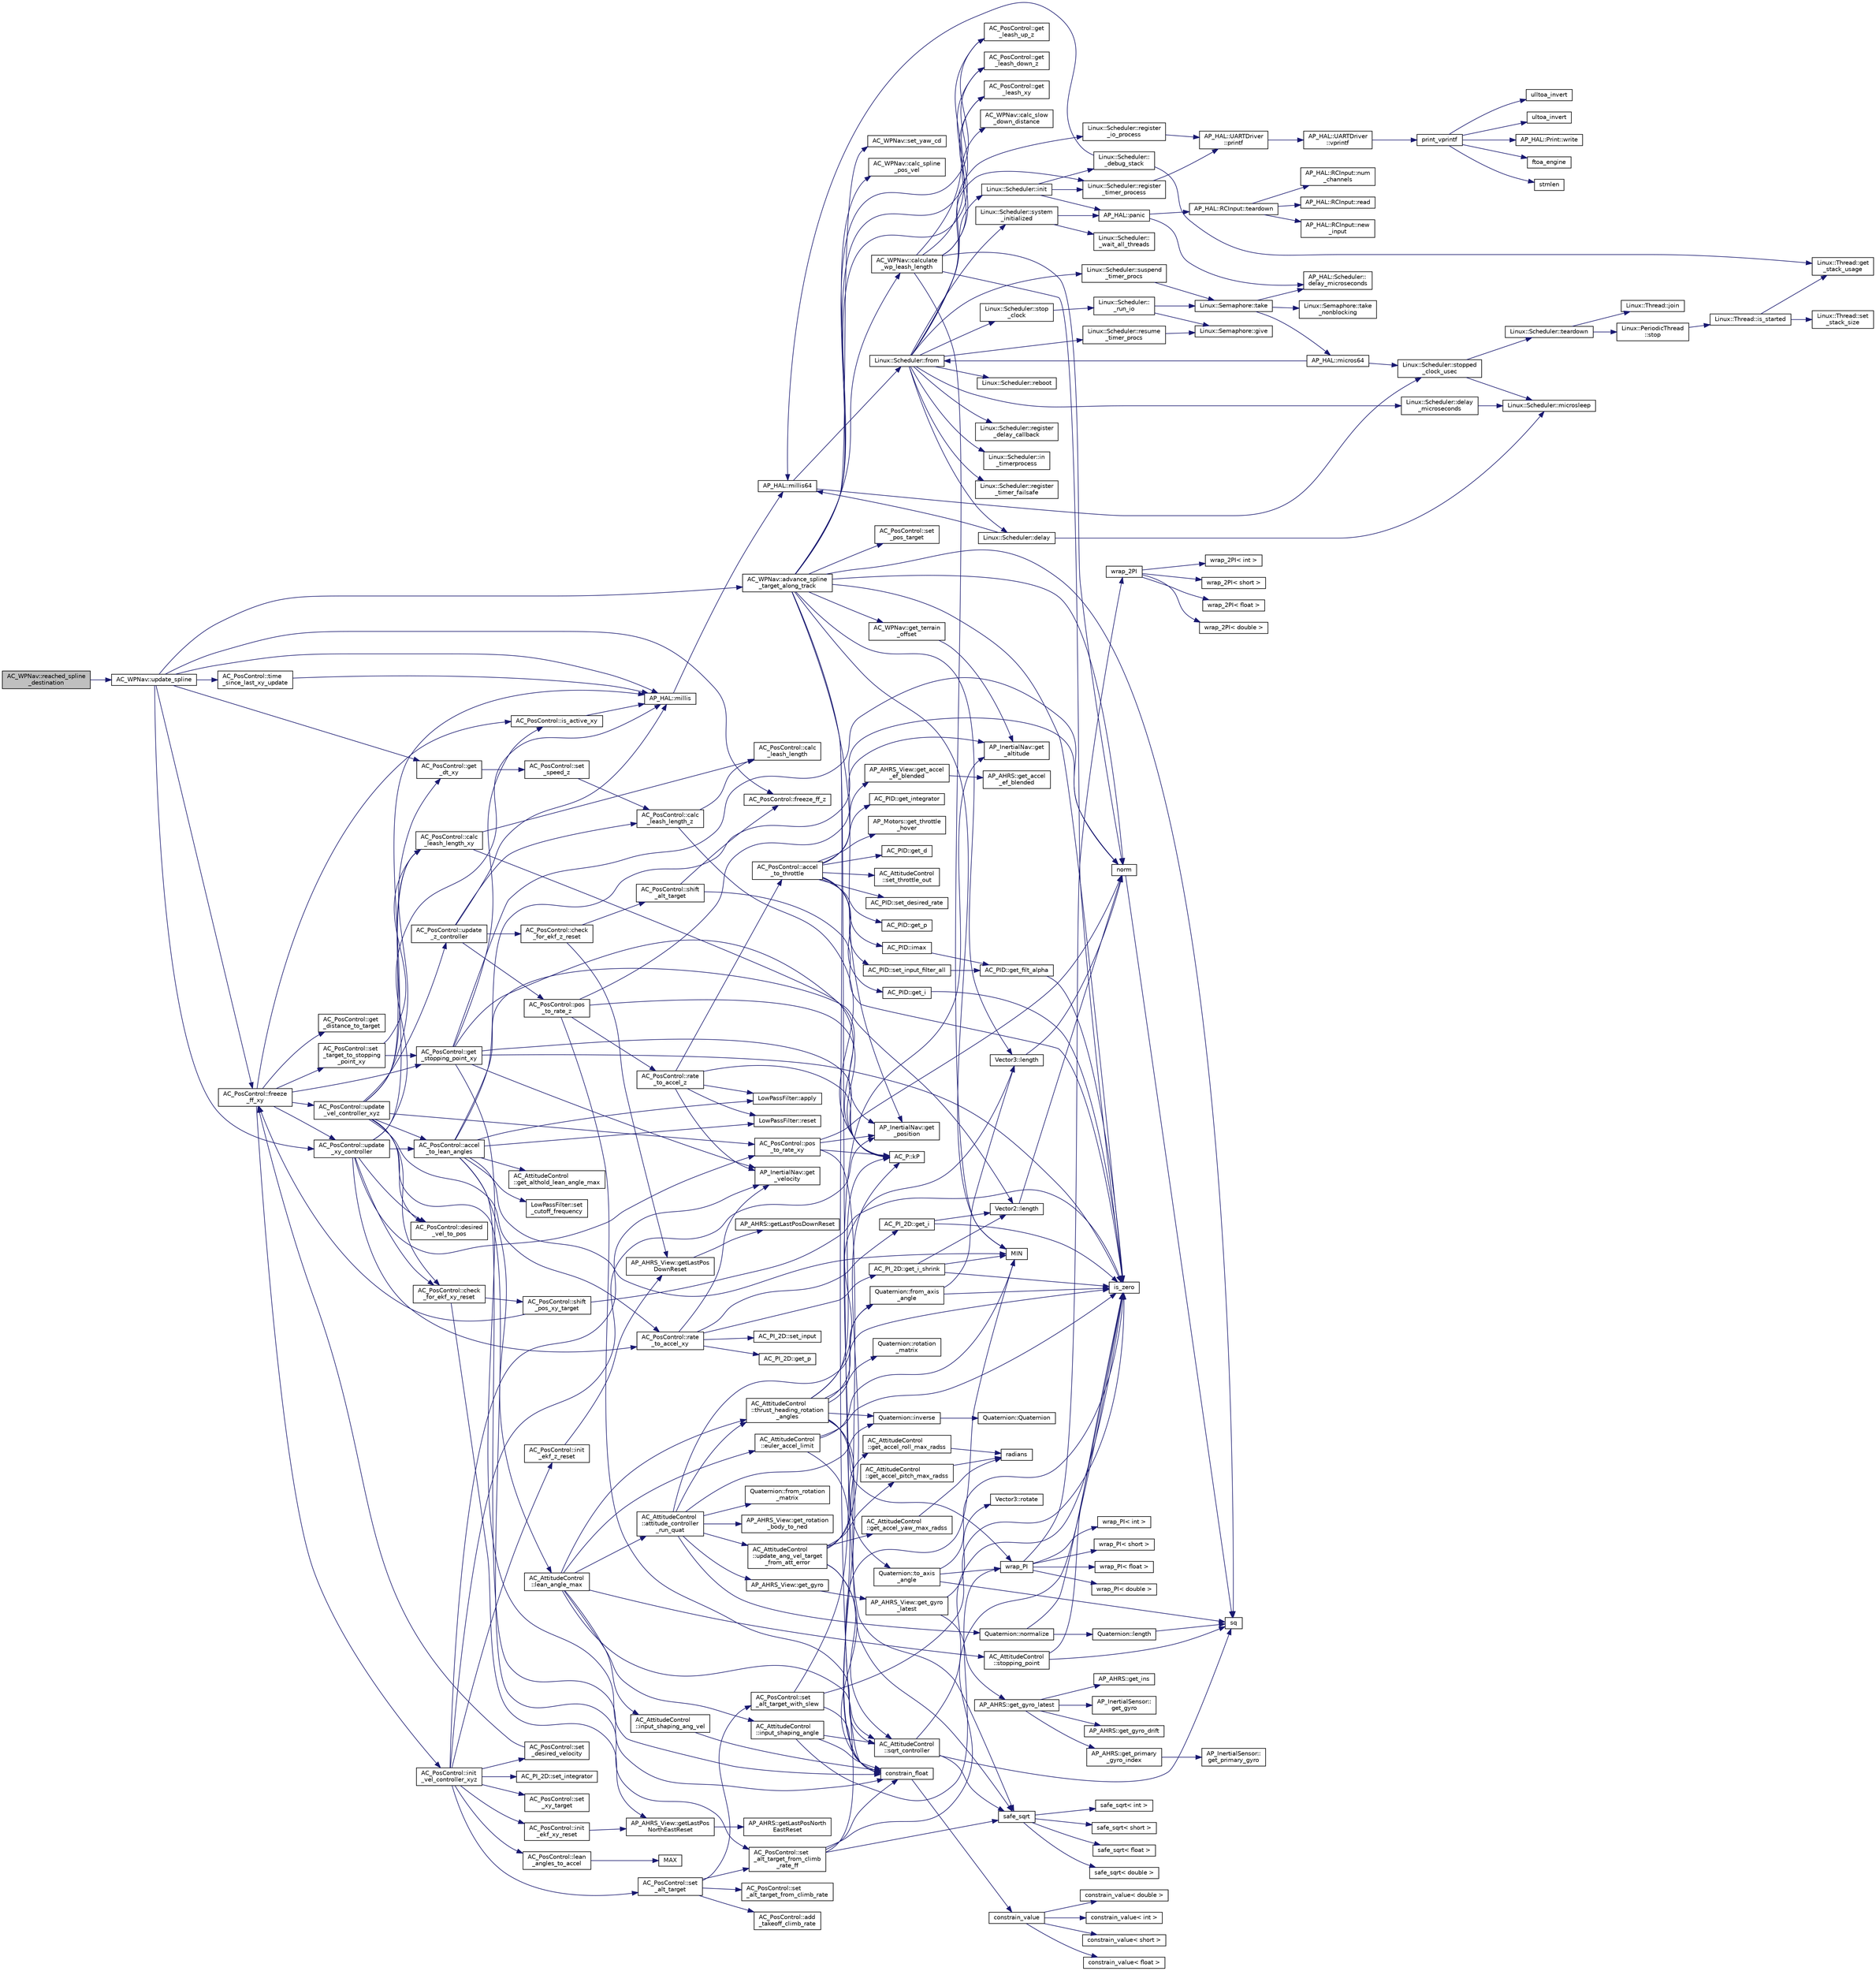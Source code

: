 digraph "AC_WPNav::reached_spline_destination"
{
 // INTERACTIVE_SVG=YES
  edge [fontname="Helvetica",fontsize="10",labelfontname="Helvetica",labelfontsize="10"];
  node [fontname="Helvetica",fontsize="10",shape=record];
  rankdir="LR";
  Node1 [label="AC_WPNav::reached_spline\l_destination",height=0.2,width=0.4,color="black", fillcolor="grey75", style="filled", fontcolor="black"];
  Node1 -> Node2 [color="midnightblue",fontsize="10",style="solid",fontname="Helvetica"];
  Node2 [label="AC_WPNav::update_spline",height=0.2,width=0.4,color="black", fillcolor="white", style="filled",URL="$classAC__WPNav.html#acc138e7bc6435087ab308896358de6a3",tooltip="update_spline - update spline controller "];
  Node2 -> Node3 [color="midnightblue",fontsize="10",style="solid",fontname="Helvetica"];
  Node3 [label="AC_PosControl::time\l_since_last_xy_update",height=0.2,width=0.4,color="black", fillcolor="white", style="filled",URL="$classAC__PosControl.html#aba69e5af4db360bb85275fe843f7e95e"];
  Node3 -> Node4 [color="midnightblue",fontsize="10",style="solid",fontname="Helvetica"];
  Node4 [label="AP_HAL::millis",height=0.2,width=0.4,color="black", fillcolor="white", style="filled",URL="$namespaceAP__HAL.html#a77dffbb18891996280308e21316ec186"];
  Node4 -> Node5 [color="midnightblue",fontsize="10",style="solid",fontname="Helvetica"];
  Node5 [label="AP_HAL::millis64",height=0.2,width=0.4,color="black", fillcolor="white", style="filled",URL="$namespaceAP__HAL.html#a59336c5fceaf28a76d1df1581a87a25d"];
  Node5 -> Node6 [color="midnightblue",fontsize="10",style="solid",fontname="Helvetica"];
  Node6 [label="Linux::Scheduler::from",height=0.2,width=0.4,color="black", fillcolor="white", style="filled",URL="$classLinux_1_1Scheduler.html#a53ecaae0fdc72f85bd57c4b0cff93653"];
  Node6 -> Node7 [color="midnightblue",fontsize="10",style="solid",fontname="Helvetica"];
  Node7 [label="Linux::Scheduler::init",height=0.2,width=0.4,color="black", fillcolor="white", style="filled",URL="$classLinux_1_1Scheduler.html#a3d77c332e051c28c83fb07757e7100bd"];
  Node7 -> Node8 [color="midnightblue",fontsize="10",style="solid",fontname="Helvetica"];
  Node8 [label="AP_HAL::panic",height=0.2,width=0.4,color="black", fillcolor="white", style="filled",URL="$namespaceAP__HAL.html#a71832f03d849a0c088f04fc98d3c8143"];
  Node8 -> Node9 [color="midnightblue",fontsize="10",style="solid",fontname="Helvetica"];
  Node9 [label="AP_HAL::RCInput::teardown",height=0.2,width=0.4,color="black", fillcolor="white", style="filled",URL="$classAP__HAL_1_1RCInput.html#a2bea13d38f2b9ae8bf5193a3a69f0a31"];
  Node9 -> Node10 [color="midnightblue",fontsize="10",style="solid",fontname="Helvetica"];
  Node10 [label="AP_HAL::RCInput::new\l_input",height=0.2,width=0.4,color="black", fillcolor="white", style="filled",URL="$classAP__HAL_1_1RCInput.html#aee1fade33080edef83dd7db0fad0f7da"];
  Node9 -> Node11 [color="midnightblue",fontsize="10",style="solid",fontname="Helvetica"];
  Node11 [label="AP_HAL::RCInput::num\l_channels",height=0.2,width=0.4,color="black", fillcolor="white", style="filled",URL="$classAP__HAL_1_1RCInput.html#ae55f959c6115c1f41783af3a2b6c4fcd"];
  Node9 -> Node12 [color="midnightblue",fontsize="10",style="solid",fontname="Helvetica"];
  Node12 [label="AP_HAL::RCInput::read",height=0.2,width=0.4,color="black", fillcolor="white", style="filled",URL="$classAP__HAL_1_1RCInput.html#a078fd7e6d2e6a899009ec674a8e03498"];
  Node8 -> Node13 [color="midnightblue",fontsize="10",style="solid",fontname="Helvetica"];
  Node13 [label="AP_HAL::Scheduler::\ldelay_microseconds",height=0.2,width=0.4,color="black", fillcolor="white", style="filled",URL="$classAP__HAL_1_1Scheduler.html#a78c4f1b1f192ac1c99544b6cc8f099b0"];
  Node7 -> Node14 [color="midnightblue",fontsize="10",style="solid",fontname="Helvetica"];
  Node14 [label="Linux::Scheduler::register\l_timer_process",height=0.2,width=0.4,color="black", fillcolor="white", style="filled",URL="$classLinux_1_1Scheduler.html#a02a34a123dfebaf360f7010745e1e646"];
  Node14 -> Node15 [color="midnightblue",fontsize="10",style="solid",fontname="Helvetica"];
  Node15 [label="AP_HAL::UARTDriver\l::printf",height=0.2,width=0.4,color="black", fillcolor="white", style="filled",URL="$classAP__HAL_1_1UARTDriver.html#a6ceedc792594e59fc7d80b39a435f027"];
  Node15 -> Node16 [color="midnightblue",fontsize="10",style="solid",fontname="Helvetica"];
  Node16 [label="AP_HAL::UARTDriver\l::vprintf",height=0.2,width=0.4,color="black", fillcolor="white", style="filled",URL="$classAP__HAL_1_1UARTDriver.html#aa8abfb6d6641299472c29ac1edde559f"];
  Node16 -> Node17 [color="midnightblue",fontsize="10",style="solid",fontname="Helvetica"];
  Node17 [label="print_vprintf",height=0.2,width=0.4,color="black", fillcolor="white", style="filled",URL="$print__vprintf_8cpp.html#a1534eaeab54696df96975b56d9f49212"];
  Node17 -> Node18 [color="midnightblue",fontsize="10",style="solid",fontname="Helvetica"];
  Node18 [label="AP_HAL::Print::write",height=0.2,width=0.4,color="black", fillcolor="white", style="filled",URL="$classAP__HAL_1_1Print.html#acc65391952a43334f8f5c9bef341f501"];
  Node17 -> Node19 [color="midnightblue",fontsize="10",style="solid",fontname="Helvetica"];
  Node19 [label="ftoa_engine",height=0.2,width=0.4,color="black", fillcolor="white", style="filled",URL="$ftoa__engine_8cpp.html#a1c28234da8f20b43c85890d4bb452947"];
  Node17 -> Node20 [color="midnightblue",fontsize="10",style="solid",fontname="Helvetica"];
  Node20 [label="strnlen",height=0.2,width=0.4,color="black", fillcolor="white", style="filled",URL="$replace_8cpp.html#a880bcc7b85a09e6254691bebd5344b51"];
  Node17 -> Node21 [color="midnightblue",fontsize="10",style="solid",fontname="Helvetica"];
  Node21 [label="ulltoa_invert",height=0.2,width=0.4,color="black", fillcolor="white", style="filled",URL="$utoa__invert_8cpp.html#a34926f552460b47c414ec4d83b32815c"];
  Node17 -> Node22 [color="midnightblue",fontsize="10",style="solid",fontname="Helvetica"];
  Node22 [label="ultoa_invert",height=0.2,width=0.4,color="black", fillcolor="white", style="filled",URL="$utoa__invert_8cpp.html#a5d99bba8e697c1e11da489d88fca8559"];
  Node7 -> Node23 [color="midnightblue",fontsize="10",style="solid",fontname="Helvetica"];
  Node23 [label="Linux::Scheduler::\l_debug_stack",height=0.2,width=0.4,color="black", fillcolor="white", style="filled",URL="$classLinux_1_1Scheduler.html#a163eb7b285c95b1b1d036fc61d723910"];
  Node23 -> Node5 [color="midnightblue",fontsize="10",style="solid",fontname="Helvetica"];
  Node23 -> Node24 [color="midnightblue",fontsize="10",style="solid",fontname="Helvetica"];
  Node24 [label="Linux::Thread::get\l_stack_usage",height=0.2,width=0.4,color="black", fillcolor="white", style="filled",URL="$classLinux_1_1Thread.html#a6884970a0811ae21953c57fb98aa6e96"];
  Node6 -> Node25 [color="midnightblue",fontsize="10",style="solid",fontname="Helvetica"];
  Node25 [label="Linux::Scheduler::delay",height=0.2,width=0.4,color="black", fillcolor="white", style="filled",URL="$classLinux_1_1Scheduler.html#a14f3239ecbb9889823b20dc9de655c2f"];
  Node25 -> Node5 [color="midnightblue",fontsize="10",style="solid",fontname="Helvetica"];
  Node25 -> Node26 [color="midnightblue",fontsize="10",style="solid",fontname="Helvetica"];
  Node26 [label="Linux::Scheduler::microsleep",height=0.2,width=0.4,color="black", fillcolor="white", style="filled",URL="$classLinux_1_1Scheduler.html#a647872aff158b510c56862f51f951538"];
  Node6 -> Node27 [color="midnightblue",fontsize="10",style="solid",fontname="Helvetica"];
  Node27 [label="Linux::Scheduler::delay\l_microseconds",height=0.2,width=0.4,color="black", fillcolor="white", style="filled",URL="$classLinux_1_1Scheduler.html#a4cffd5bcba0175bf49c7aa75ff3bf09a"];
  Node27 -> Node26 [color="midnightblue",fontsize="10",style="solid",fontname="Helvetica"];
  Node6 -> Node28 [color="midnightblue",fontsize="10",style="solid",fontname="Helvetica"];
  Node28 [label="Linux::Scheduler::register\l_delay_callback",height=0.2,width=0.4,color="black", fillcolor="white", style="filled",URL="$classLinux_1_1Scheduler.html#a5cb50b637d5fd3e5f9220bc23db0fb3f"];
  Node6 -> Node14 [color="midnightblue",fontsize="10",style="solid",fontname="Helvetica"];
  Node6 -> Node29 [color="midnightblue",fontsize="10",style="solid",fontname="Helvetica"];
  Node29 [label="Linux::Scheduler::register\l_io_process",height=0.2,width=0.4,color="black", fillcolor="white", style="filled",URL="$classLinux_1_1Scheduler.html#aa2be97cb8686d72cc322fb38f69a940c"];
  Node29 -> Node15 [color="midnightblue",fontsize="10",style="solid",fontname="Helvetica"];
  Node6 -> Node30 [color="midnightblue",fontsize="10",style="solid",fontname="Helvetica"];
  Node30 [label="Linux::Scheduler::suspend\l_timer_procs",height=0.2,width=0.4,color="black", fillcolor="white", style="filled",URL="$classLinux_1_1Scheduler.html#abba967d02c28cb0b16a7cebbff9bc6d6"];
  Node30 -> Node31 [color="midnightblue",fontsize="10",style="solid",fontname="Helvetica"];
  Node31 [label="Linux::Semaphore::take",height=0.2,width=0.4,color="black", fillcolor="white", style="filled",URL="$classLinux_1_1Semaphore.html#afc4c8706abb7e68aa4001ea372dc614e"];
  Node31 -> Node32 [color="midnightblue",fontsize="10",style="solid",fontname="Helvetica"];
  Node32 [label="Linux::Semaphore::take\l_nonblocking",height=0.2,width=0.4,color="black", fillcolor="white", style="filled",URL="$classLinux_1_1Semaphore.html#a561b4f40f3a76335f1a686c2aed526f9"];
  Node31 -> Node33 [color="midnightblue",fontsize="10",style="solid",fontname="Helvetica"];
  Node33 [label="AP_HAL::micros64",height=0.2,width=0.4,color="black", fillcolor="white", style="filled",URL="$namespaceAP__HAL.html#a7aa0ce7625c9680e30ff4a99940907a5"];
  Node33 -> Node6 [color="midnightblue",fontsize="10",style="solid",fontname="Helvetica"];
  Node33 -> Node34 [color="midnightblue",fontsize="10",style="solid",fontname="Helvetica"];
  Node34 [label="Linux::Scheduler::stopped\l_clock_usec",height=0.2,width=0.4,color="black", fillcolor="white", style="filled",URL="$classLinux_1_1Scheduler.html#a682b4c34f330f66db5ab4aa5d96e13f9"];
  Node34 -> Node26 [color="midnightblue",fontsize="10",style="solid",fontname="Helvetica"];
  Node34 -> Node35 [color="midnightblue",fontsize="10",style="solid",fontname="Helvetica"];
  Node35 [label="Linux::Scheduler::teardown",height=0.2,width=0.4,color="black", fillcolor="white", style="filled",URL="$classLinux_1_1Scheduler.html#ab373a83d818679432520ea881044b2a7"];
  Node35 -> Node36 [color="midnightblue",fontsize="10",style="solid",fontname="Helvetica"];
  Node36 [label="Linux::PeriodicThread\l::stop",height=0.2,width=0.4,color="black", fillcolor="white", style="filled",URL="$classLinux_1_1PeriodicThread.html#a136aaf6e713f63b246fc4a2905e6e9a1"];
  Node36 -> Node37 [color="midnightblue",fontsize="10",style="solid",fontname="Helvetica"];
  Node37 [label="Linux::Thread::is_started",height=0.2,width=0.4,color="black", fillcolor="white", style="filled",URL="$classLinux_1_1Thread.html#a240d7b48a9a8eb43638f67295a1819e5"];
  Node37 -> Node24 [color="midnightblue",fontsize="10",style="solid",fontname="Helvetica"];
  Node37 -> Node38 [color="midnightblue",fontsize="10",style="solid",fontname="Helvetica"];
  Node38 [label="Linux::Thread::set\l_stack_size",height=0.2,width=0.4,color="black", fillcolor="white", style="filled",URL="$classLinux_1_1Thread.html#a8d3282b714faaf68eae534e9276419f0"];
  Node35 -> Node39 [color="midnightblue",fontsize="10",style="solid",fontname="Helvetica"];
  Node39 [label="Linux::Thread::join",height=0.2,width=0.4,color="black", fillcolor="white", style="filled",URL="$classLinux_1_1Thread.html#a32b7d184279634922e2f3b23b584fbcd"];
  Node31 -> Node13 [color="midnightblue",fontsize="10",style="solid",fontname="Helvetica"];
  Node6 -> Node40 [color="midnightblue",fontsize="10",style="solid",fontname="Helvetica"];
  Node40 [label="Linux::Scheduler::resume\l_timer_procs",height=0.2,width=0.4,color="black", fillcolor="white", style="filled",URL="$classLinux_1_1Scheduler.html#aee4e701b92cb4721c4de1bfcdcded70c"];
  Node40 -> Node41 [color="midnightblue",fontsize="10",style="solid",fontname="Helvetica"];
  Node41 [label="Linux::Semaphore::give",height=0.2,width=0.4,color="black", fillcolor="white", style="filled",URL="$classLinux_1_1Semaphore.html#a216f91636f64b57b59d43ef64af91624"];
  Node6 -> Node42 [color="midnightblue",fontsize="10",style="solid",fontname="Helvetica"];
  Node42 [label="Linux::Scheduler::in\l_timerprocess",height=0.2,width=0.4,color="black", fillcolor="white", style="filled",URL="$classLinux_1_1Scheduler.html#af23753e7c6bfa97553db215a64235455"];
  Node6 -> Node43 [color="midnightblue",fontsize="10",style="solid",fontname="Helvetica"];
  Node43 [label="Linux::Scheduler::register\l_timer_failsafe",height=0.2,width=0.4,color="black", fillcolor="white", style="filled",URL="$classLinux_1_1Scheduler.html#ac193459e3575c7a0588fdc72250c2044"];
  Node6 -> Node44 [color="midnightblue",fontsize="10",style="solid",fontname="Helvetica"];
  Node44 [label="Linux::Scheduler::system\l_initialized",height=0.2,width=0.4,color="black", fillcolor="white", style="filled",URL="$classLinux_1_1Scheduler.html#ad6070a7ee637adf5101b1e6b6efbf8f6"];
  Node44 -> Node8 [color="midnightblue",fontsize="10",style="solid",fontname="Helvetica"];
  Node44 -> Node45 [color="midnightblue",fontsize="10",style="solid",fontname="Helvetica"];
  Node45 [label="Linux::Scheduler::\l_wait_all_threads",height=0.2,width=0.4,color="black", fillcolor="white", style="filled",URL="$classLinux_1_1Scheduler.html#ac52c8da3f1f4fd79c50bd64379daf399"];
  Node6 -> Node46 [color="midnightblue",fontsize="10",style="solid",fontname="Helvetica"];
  Node46 [label="Linux::Scheduler::reboot",height=0.2,width=0.4,color="black", fillcolor="white", style="filled",URL="$classLinux_1_1Scheduler.html#ae72cfa66c849ffd882ef518c35c71e69"];
  Node6 -> Node47 [color="midnightblue",fontsize="10",style="solid",fontname="Helvetica"];
  Node47 [label="Linux::Scheduler::stop\l_clock",height=0.2,width=0.4,color="black", fillcolor="white", style="filled",URL="$classLinux_1_1Scheduler.html#a392aebafcdfe9a812e4db4b7a9dcce9c"];
  Node47 -> Node48 [color="midnightblue",fontsize="10",style="solid",fontname="Helvetica"];
  Node48 [label="Linux::Scheduler::\l_run_io",height=0.2,width=0.4,color="black", fillcolor="white", style="filled",URL="$classLinux_1_1Scheduler.html#a70b024d7d0886bf47b46cc3ee310d638"];
  Node48 -> Node31 [color="midnightblue",fontsize="10",style="solid",fontname="Helvetica"];
  Node48 -> Node41 [color="midnightblue",fontsize="10",style="solid",fontname="Helvetica"];
  Node5 -> Node34 [color="midnightblue",fontsize="10",style="solid",fontname="Helvetica"];
  Node2 -> Node49 [color="midnightblue",fontsize="10",style="solid",fontname="Helvetica"];
  Node49 [label="AC_PosControl::get\l_dt_xy",height=0.2,width=0.4,color="black", fillcolor="white", style="filled",URL="$classAC__PosControl.html#ab4a37d0f0ce8ea8038758158f8d06562"];
  Node49 -> Node50 [color="midnightblue",fontsize="10",style="solid",fontname="Helvetica"];
  Node50 [label="AC_PosControl::set\l_speed_z",height=0.2,width=0.4,color="black", fillcolor="white", style="filled",URL="$classAC__PosControl.html#a4d39e0c0d33f5f6ca20461ad64982e8f"];
  Node50 -> Node51 [color="midnightblue",fontsize="10",style="solid",fontname="Helvetica"];
  Node51 [label="AC_PosControl::calc\l_leash_length_z",height=0.2,width=0.4,color="black", fillcolor="white", style="filled",URL="$classAC__PosControl.html#acac2980eb3698791d55ca8fa260ab5af"];
  Node51 -> Node52 [color="midnightblue",fontsize="10",style="solid",fontname="Helvetica"];
  Node52 [label="AC_PosControl::calc\l_leash_length",height=0.2,width=0.4,color="black", fillcolor="white", style="filled",URL="$classAC__PosControl.html#a92e0998be57c8a917a7a7514c542e314",tooltip="calc_leash_length - calculates the horizontal leash length given a maximum speed, acceleration and po..."];
  Node51 -> Node53 [color="midnightblue",fontsize="10",style="solid",fontname="Helvetica"];
  Node53 [label="AC_P::kP",height=0.2,width=0.4,color="black", fillcolor="white", style="filled",URL="$classAC__P.html#a723b372dfceb74ddb2edbe11544e9d5a"];
  Node2 -> Node54 [color="midnightblue",fontsize="10",style="solid",fontname="Helvetica"];
  Node54 [label="AC_WPNav::advance_spline\l_target_along_track",height=0.2,width=0.4,color="black", fillcolor="white", style="filled",URL="$classAC__WPNav.html#aa1a3da70925cc9327222d2923807ec21",tooltip="advance_spline_target_along_track - move target location along track from origin to destination ..."];
  Node54 -> Node55 [color="midnightblue",fontsize="10",style="solid",fontname="Helvetica"];
  Node55 [label="AC_WPNav::calc_spline\l_pos_vel",height=0.2,width=0.4,color="black", fillcolor="white", style="filled",URL="$classAC__WPNav.html#a3bd02c16cf547cd92584d908f65ccb50",tooltip="relies on update_spline_solution being called when the segment&#39;s origin and destination were set ..."];
  Node54 -> Node56 [color="midnightblue",fontsize="10",style="solid",fontname="Helvetica"];
  Node56 [label="Vector3::length",height=0.2,width=0.4,color="black", fillcolor="white", style="filled",URL="$classVector3.html#ac1fd5514e368a1e1c2d13f71eda18345"];
  Node56 -> Node57 [color="midnightblue",fontsize="10",style="solid",fontname="Helvetica"];
  Node57 [label="norm",height=0.2,width=0.4,color="black", fillcolor="white", style="filled",URL="$AP__Math_8h.html#adc76d4a5e5c9ae8cb7ab17b55c40d636"];
  Node57 -> Node58 [color="midnightblue",fontsize="10",style="solid",fontname="Helvetica"];
  Node58 [label="sq",height=0.2,width=0.4,color="black", fillcolor="white", style="filled",URL="$AP__Math_8h.html#a0375e3d67fd3911cacee5c3e1408c0f2"];
  Node54 -> Node59 [color="midnightblue",fontsize="10",style="solid",fontname="Helvetica"];
  Node59 [label="AC_WPNav::calculate\l_wp_leash_length",height=0.2,width=0.4,color="black", fillcolor="white", style="filled",URL="$classAC__WPNav.html#a2036d6ad0d72ba04c425a0a68553209b",tooltip="calculate_wp_leash_length - calculates track speed, acceleration and leash lengths for waypoint contr..."];
  Node59 -> Node57 [color="midnightblue",fontsize="10",style="solid",fontname="Helvetica"];
  Node59 -> Node60 [color="midnightblue",fontsize="10",style="solid",fontname="Helvetica"];
  Node60 [label="AC_PosControl::get\l_leash_up_z",height=0.2,width=0.4,color="black", fillcolor="white", style="filled",URL="$classAC__PosControl.html#ab17ea3a4f6f232c9944712b39e76aac8"];
  Node59 -> Node61 [color="midnightblue",fontsize="10",style="solid",fontname="Helvetica"];
  Node61 [label="AC_PosControl::get\l_leash_down_z",height=0.2,width=0.4,color="black", fillcolor="white", style="filled",URL="$classAC__PosControl.html#aeba418c057fc5aa5aa784d809da98f14"];
  Node59 -> Node62 [color="midnightblue",fontsize="10",style="solid",fontname="Helvetica"];
  Node62 [label="is_zero",height=0.2,width=0.4,color="black", fillcolor="white", style="filled",URL="$AP__Math_8h.html#a2a12cce483e9b870da70d30406d82c60"];
  Node59 -> Node63 [color="midnightblue",fontsize="10",style="solid",fontname="Helvetica"];
  Node63 [label="AC_PosControl::get\l_leash_xy",height=0.2,width=0.4,color="black", fillcolor="white", style="filled",URL="$classAC__PosControl.html#aa5759b18c7c1208b6979c728fb85f1e4"];
  Node59 -> Node64 [color="midnightblue",fontsize="10",style="solid",fontname="Helvetica"];
  Node64 [label="MIN",height=0.2,width=0.4,color="black", fillcolor="white", style="filled",URL="$AP__Math_8h.html#a6b187a3fa1e9f663e89175e7e8e213d6"];
  Node59 -> Node65 [color="midnightblue",fontsize="10",style="solid",fontname="Helvetica"];
  Node65 [label="AC_WPNav::calc_slow\l_down_distance",height=0.2,width=0.4,color="black", fillcolor="white", style="filled",URL="$classAC__WPNav.html#a4bbed458f180899ecffd17e508ddf408",tooltip="calc_slow_down_distance - calculates distance before waypoint that target point should begin to slow-..."];
  Node54 -> Node66 [color="midnightblue",fontsize="10",style="solid",fontname="Helvetica"];
  Node66 [label="AP_InertialNav::get\l_position",height=0.2,width=0.4,color="black", fillcolor="white", style="filled",URL="$classAP__InertialNav.html#a39348dd51a8c32fe16d01dfef284e31a"];
  Node54 -> Node67 [color="midnightblue",fontsize="10",style="solid",fontname="Helvetica"];
  Node67 [label="AC_WPNav::get_terrain\l_offset",height=0.2,width=0.4,color="black", fillcolor="white", style="filled",URL="$classAC__WPNav.html#a89a2d6885b96dd09bab36ccda16a6dce"];
  Node67 -> Node68 [color="midnightblue",fontsize="10",style="solid",fontname="Helvetica"];
  Node68 [label="AP_InertialNav::get\l_altitude",height=0.2,width=0.4,color="black", fillcolor="white", style="filled",URL="$classAP__InertialNav.html#ac47da3c171cdcaabb4bc3a2749762461"];
  Node54 -> Node57 [color="midnightblue",fontsize="10",style="solid",fontname="Helvetica"];
  Node54 -> Node63 [color="midnightblue",fontsize="10",style="solid",fontname="Helvetica"];
  Node54 -> Node60 [color="midnightblue",fontsize="10",style="solid",fontname="Helvetica"];
  Node54 -> Node61 [color="midnightblue",fontsize="10",style="solid",fontname="Helvetica"];
  Node54 -> Node64 [color="midnightblue",fontsize="10",style="solid",fontname="Helvetica"];
  Node54 -> Node62 [color="midnightblue",fontsize="10",style="solid",fontname="Helvetica"];
  Node54 -> Node69 [color="midnightblue",fontsize="10",style="solid",fontname="Helvetica"];
  Node69 [label="safe_sqrt",height=0.2,width=0.4,color="black", fillcolor="white", style="filled",URL="$AP__Math_8cpp.html#ac89eb1832d8e4d67fcf1ac07e3c25184"];
  Node69 -> Node70 [color="midnightblue",fontsize="10",style="solid",fontname="Helvetica"];
  Node70 [label="safe_sqrt\< int \>",height=0.2,width=0.4,color="black", fillcolor="white", style="filled",URL="$AP__Math_8cpp.html#aa5cb9421d48def32eb7574adb1b152b0"];
  Node69 -> Node71 [color="midnightblue",fontsize="10",style="solid",fontname="Helvetica"];
  Node71 [label="safe_sqrt\< short \>",height=0.2,width=0.4,color="black", fillcolor="white", style="filled",URL="$AP__Math_8cpp.html#a6952300e3d03222491051d674312b67d"];
  Node69 -> Node72 [color="midnightblue",fontsize="10",style="solid",fontname="Helvetica"];
  Node72 [label="safe_sqrt\< float \>",height=0.2,width=0.4,color="black", fillcolor="white", style="filled",URL="$AP__Math_8cpp.html#a40ae6cfccff676d9d2ff57e2e9ca549c"];
  Node69 -> Node73 [color="midnightblue",fontsize="10",style="solid",fontname="Helvetica"];
  Node73 [label="safe_sqrt\< double \>",height=0.2,width=0.4,color="black", fillcolor="white", style="filled",URL="$AP__Math_8cpp.html#acf6795fb73b8b915b53126f71cd2712a"];
  Node54 -> Node74 [color="midnightblue",fontsize="10",style="solid",fontname="Helvetica"];
  Node74 [label="constrain_float",height=0.2,width=0.4,color="black", fillcolor="white", style="filled",URL="$AP__Math_8h.html#ad525609d9dba6ffa556a0fbf08a3f9b4"];
  Node74 -> Node75 [color="midnightblue",fontsize="10",style="solid",fontname="Helvetica"];
  Node75 [label="constrain_value",height=0.2,width=0.4,color="black", fillcolor="white", style="filled",URL="$AP__Math_8h.html#a20e8f8671c282c69c1954652b6d61585"];
  Node75 -> Node76 [color="midnightblue",fontsize="10",style="solid",fontname="Helvetica"];
  Node76 [label="constrain_value\< int \>",height=0.2,width=0.4,color="black", fillcolor="white", style="filled",URL="$AP__Math_8cpp.html#a37e8e901754cb9c8e53a8e3030c82c50"];
  Node75 -> Node77 [color="midnightblue",fontsize="10",style="solid",fontname="Helvetica"];
  Node77 [label="constrain_value\< short \>",height=0.2,width=0.4,color="black", fillcolor="white", style="filled",URL="$AP__Math_8cpp.html#afdbe107ec1987d318a6347816fbf2b89"];
  Node75 -> Node78 [color="midnightblue",fontsize="10",style="solid",fontname="Helvetica"];
  Node78 [label="constrain_value\< float \>",height=0.2,width=0.4,color="black", fillcolor="white", style="filled",URL="$AP__Math_8cpp.html#ae6c621670c214da687de21d4e3a92587"];
  Node75 -> Node79 [color="midnightblue",fontsize="10",style="solid",fontname="Helvetica"];
  Node79 [label="constrain_value\< double \>",height=0.2,width=0.4,color="black", fillcolor="white", style="filled",URL="$AP__Math_8cpp.html#afe3990b00e9abc43fa97dfaf8e32f5c4"];
  Node54 -> Node80 [color="midnightblue",fontsize="10",style="solid",fontname="Helvetica"];
  Node80 [label="AC_PosControl::set\l_pos_target",height=0.2,width=0.4,color="black", fillcolor="white", style="filled",URL="$classAC__PosControl.html#ad70a79da0c5dcde97ccf848b03e7356a",tooltip="set_pos_target in cm from home "];
  Node54 -> Node81 [color="midnightblue",fontsize="10",style="solid",fontname="Helvetica"];
  Node81 [label="AC_WPNav::set_yaw_cd",height=0.2,width=0.4,color="black", fillcolor="white", style="filled",URL="$classAC__WPNav.html#a62803bc368d69570cc6ec6c2f2d6495b"];
  Node54 -> Node58 [color="midnightblue",fontsize="10",style="solid",fontname="Helvetica"];
  Node2 -> Node82 [color="midnightblue",fontsize="10",style="solid",fontname="Helvetica"];
  Node82 [label="AC_PosControl::freeze\l_ff_xy",height=0.2,width=0.4,color="black", fillcolor="white", style="filled",URL="$classAC__PosControl.html#ac150947d527995a72dff6ad0921a1891",tooltip="freeze_ff_xy - used to stop the feed forward being calculated during a known discontinuity ..."];
  Node82 -> Node83 [color="midnightblue",fontsize="10",style="solid",fontname="Helvetica"];
  Node83 [label="AC_PosControl::is_active_xy",height=0.2,width=0.4,color="black", fillcolor="white", style="filled",URL="$classAC__PosControl.html#ad6864eaa25734c3908f5a77da3499a60"];
  Node83 -> Node4 [color="midnightblue",fontsize="10",style="solid",fontname="Helvetica"];
  Node82 -> Node84 [color="midnightblue",fontsize="10",style="solid",fontname="Helvetica"];
  Node84 [label="AC_PosControl::update\l_xy_controller",height=0.2,width=0.4,color="black", fillcolor="white", style="filled",URL="$classAC__PosControl.html#a497c1799c10d146b6f2e2b542889c083",tooltip="update_xy_controller - run the horizontal position controller - should be called at 100hz or higher ..."];
  Node84 -> Node4 [color="midnightblue",fontsize="10",style="solid",fontname="Helvetica"];
  Node84 -> Node85 [color="midnightblue",fontsize="10",style="solid",fontname="Helvetica"];
  Node85 [label="AC_PosControl::check\l_for_ekf_xy_reset",height=0.2,width=0.4,color="black", fillcolor="white", style="filled",URL="$classAC__PosControl.html#adcd8a80dc29c0e77d0c3f225689319b9",tooltip="check for ekf position reset and adjust loiter or brake target position "];
  Node85 -> Node86 [color="midnightblue",fontsize="10",style="solid",fontname="Helvetica"];
  Node86 [label="AP_AHRS_View::getLastPos\lNorthEastReset",height=0.2,width=0.4,color="black", fillcolor="white", style="filled",URL="$classAP__AHRS__View.html#aece6c9bacb017a76fdc659fa0c38b0f3"];
  Node86 -> Node87 [color="midnightblue",fontsize="10",style="solid",fontname="Helvetica"];
  Node87 [label="AP_AHRS::getLastPosNorth\lEastReset",height=0.2,width=0.4,color="black", fillcolor="white", style="filled",URL="$classAP__AHRS.html#aa185cf9c48e53ea7d3738160aee7eed7"];
  Node85 -> Node88 [color="midnightblue",fontsize="10",style="solid",fontname="Helvetica"];
  Node88 [label="AC_PosControl::shift\l_pos_xy_target",height=0.2,width=0.4,color="black", fillcolor="white", style="filled",URL="$classAC__PosControl.html#a0a3dc64da9e355dea10959cb41e6aa8b",tooltip="shift position target target in x, y axis "];
  Node88 -> Node62 [color="midnightblue",fontsize="10",style="solid",fontname="Helvetica"];
  Node88 -> Node82 [color="midnightblue",fontsize="10",style="solid",fontname="Helvetica"];
  Node84 -> Node89 [color="midnightblue",fontsize="10",style="solid",fontname="Helvetica"];
  Node89 [label="AC_PosControl::calc\l_leash_length_xy",height=0.2,width=0.4,color="black", fillcolor="white", style="filled",URL="$classAC__PosControl.html#ac4f923c39399266568b9ae9419a0596f"];
  Node89 -> Node52 [color="midnightblue",fontsize="10",style="solid",fontname="Helvetica"];
  Node89 -> Node53 [color="midnightblue",fontsize="10",style="solid",fontname="Helvetica"];
  Node84 -> Node90 [color="midnightblue",fontsize="10",style="solid",fontname="Helvetica"];
  Node90 [label="AC_PosControl::desired\l_vel_to_pos",height=0.2,width=0.4,color="black", fillcolor="white", style="filled",URL="$classAC__PosControl.html#ae717003af936b0d465b82d150d611963",tooltip="desired_vel_to_pos - move position target using desired velocities "];
  Node84 -> Node91 [color="midnightblue",fontsize="10",style="solid",fontname="Helvetica"];
  Node91 [label="AC_PosControl::pos\l_to_rate_xy",height=0.2,width=0.4,color="black", fillcolor="white", style="filled",URL="$classAC__PosControl.html#a3a8f35e4cc0c50f6d0bb663966e47830"];
  Node91 -> Node66 [color="midnightblue",fontsize="10",style="solid",fontname="Helvetica"];
  Node91 -> Node53 [color="midnightblue",fontsize="10",style="solid",fontname="Helvetica"];
  Node91 -> Node57 [color="midnightblue",fontsize="10",style="solid",fontname="Helvetica"];
  Node91 -> Node69 [color="midnightblue",fontsize="10",style="solid",fontname="Helvetica"];
  Node84 -> Node92 [color="midnightblue",fontsize="10",style="solid",fontname="Helvetica"];
  Node92 [label="AC_PosControl::rate\l_to_accel_xy",height=0.2,width=0.4,color="black", fillcolor="white", style="filled",URL="$classAC__PosControl.html#a5b3282ea40c7d2ef6d44e51670094ccf"];
  Node92 -> Node93 [color="midnightblue",fontsize="10",style="solid",fontname="Helvetica"];
  Node93 [label="AP_InertialNav::get\l_velocity",height=0.2,width=0.4,color="black", fillcolor="white", style="filled",URL="$classAP__InertialNav.html#a5bfad40c8a4e0ca98aa09c80e17c4ff5"];
  Node92 -> Node94 [color="midnightblue",fontsize="10",style="solid",fontname="Helvetica"];
  Node94 [label="AC_PI_2D::set_input",height=0.2,width=0.4,color="black", fillcolor="white", style="filled",URL="$classAC__PI__2D.html#a2aeddba42e425e6e02264165220b11d8"];
  Node92 -> Node95 [color="midnightblue",fontsize="10",style="solid",fontname="Helvetica"];
  Node95 [label="AC_PI_2D::get_p",height=0.2,width=0.4,color="black", fillcolor="white", style="filled",URL="$classAC__PI__2D.html#aa8564949b84f613cad26c7b9f557bb3e"];
  Node92 -> Node96 [color="midnightblue",fontsize="10",style="solid",fontname="Helvetica"];
  Node96 [label="AC_PI_2D::get_i",height=0.2,width=0.4,color="black", fillcolor="white", style="filled",URL="$classAC__PI__2D.html#af464bd8936fccc9a0b11ab183e9ca384"];
  Node96 -> Node62 [color="midnightblue",fontsize="10",style="solid",fontname="Helvetica"];
  Node96 -> Node97 [color="midnightblue",fontsize="10",style="solid",fontname="Helvetica"];
  Node97 [label="Vector2::length",height=0.2,width=0.4,color="black", fillcolor="white", style="filled",URL="$structVector2.html#ad8ebafde96f43521d3647e2552387529"];
  Node97 -> Node57 [color="midnightblue",fontsize="10",style="solid",fontname="Helvetica"];
  Node92 -> Node98 [color="midnightblue",fontsize="10",style="solid",fontname="Helvetica"];
  Node98 [label="AC_PI_2D::get_i_shrink",height=0.2,width=0.4,color="black", fillcolor="white", style="filled",URL="$classAC__PI__2D.html#ae8bc307e280fa7d11b67742491223fb1"];
  Node98 -> Node62 [color="midnightblue",fontsize="10",style="solid",fontname="Helvetica"];
  Node98 -> Node64 [color="midnightblue",fontsize="10",style="solid",fontname="Helvetica"];
  Node98 -> Node97 [color="midnightblue",fontsize="10",style="solid",fontname="Helvetica"];
  Node84 -> Node99 [color="midnightblue",fontsize="10",style="solid",fontname="Helvetica"];
  Node99 [label="AC_PosControl::accel\l_to_lean_angles",height=0.2,width=0.4,color="black", fillcolor="white", style="filled",URL="$classAC__PosControl.html#ab7a53930119bbcbb951f982fcb8d3ce1"];
  Node99 -> Node100 [color="midnightblue",fontsize="10",style="solid",fontname="Helvetica"];
  Node100 [label="AC_AttitudeControl\l::lean_angle_max",height=0.2,width=0.4,color="black", fillcolor="white", style="filled",URL="$classAC__AttitudeControl.html#a080c9527e2d43eac62e370fbe61eaa8d"];
  Node100 -> Node101 [color="midnightblue",fontsize="10",style="solid",fontname="Helvetica"];
  Node101 [label="AC_AttitudeControl\l::sqrt_controller",height=0.2,width=0.4,color="black", fillcolor="white", style="filled",URL="$classAC__AttitudeControl.html#a1788967db1aa0dfe68fad24da23947f9"];
  Node101 -> Node62 [color="midnightblue",fontsize="10",style="solid",fontname="Helvetica"];
  Node101 -> Node58 [color="midnightblue",fontsize="10",style="solid",fontname="Helvetica"];
  Node101 -> Node69 [color="midnightblue",fontsize="10",style="solid",fontname="Helvetica"];
  Node100 -> Node102 [color="midnightblue",fontsize="10",style="solid",fontname="Helvetica"];
  Node102 [label="AC_AttitudeControl\l::stopping_point",height=0.2,width=0.4,color="black", fillcolor="white", style="filled",URL="$classAC__AttitudeControl.html#afa869e8bd4c6ac9daf0ed1fd2183fdcd"];
  Node102 -> Node62 [color="midnightblue",fontsize="10",style="solid",fontname="Helvetica"];
  Node102 -> Node58 [color="midnightblue",fontsize="10",style="solid",fontname="Helvetica"];
  Node100 -> Node103 [color="midnightblue",fontsize="10",style="solid",fontname="Helvetica"];
  Node103 [label="AC_AttitudeControl\l::input_shaping_angle",height=0.2,width=0.4,color="black", fillcolor="white", style="filled",URL="$classAC__AttitudeControl.html#a03245625396636623c11ea16684ee520"];
  Node103 -> Node104 [color="midnightblue",fontsize="10",style="solid",fontname="Helvetica"];
  Node104 [label="wrap_PI",height=0.2,width=0.4,color="black", fillcolor="white", style="filled",URL="$AP__Math_8cpp.html#a21d0562d7b23dd9f04bc30a3611cc577"];
  Node104 -> Node105 [color="midnightblue",fontsize="10",style="solid",fontname="Helvetica"];
  Node105 [label="wrap_2PI",height=0.2,width=0.4,color="black", fillcolor="white", style="filled",URL="$AP__Math_8cpp.html#aa66b7eae8d7e99247c6a2b3d2b5c7b8d"];
  Node105 -> Node106 [color="midnightblue",fontsize="10",style="solid",fontname="Helvetica"];
  Node106 [label="wrap_2PI\< int \>",height=0.2,width=0.4,color="black", fillcolor="white", style="filled",URL="$AP__Math_8cpp.html#a50a4ded454375642e1944882b01a1ae5"];
  Node105 -> Node107 [color="midnightblue",fontsize="10",style="solid",fontname="Helvetica"];
  Node107 [label="wrap_2PI\< short \>",height=0.2,width=0.4,color="black", fillcolor="white", style="filled",URL="$AP__Math_8cpp.html#aaf8ce7d4f9e3837bdbd5aac6545b4000"];
  Node105 -> Node108 [color="midnightblue",fontsize="10",style="solid",fontname="Helvetica"];
  Node108 [label="wrap_2PI\< float \>",height=0.2,width=0.4,color="black", fillcolor="white", style="filled",URL="$AP__Math_8cpp.html#a7182302503c136742396e3057b680dc7"];
  Node105 -> Node109 [color="midnightblue",fontsize="10",style="solid",fontname="Helvetica"];
  Node109 [label="wrap_2PI\< double \>",height=0.2,width=0.4,color="black", fillcolor="white", style="filled",URL="$AP__Math_8cpp.html#a0b4be48e39c65e97084146b9f1d22c00"];
  Node104 -> Node110 [color="midnightblue",fontsize="10",style="solid",fontname="Helvetica"];
  Node110 [label="wrap_PI\< int \>",height=0.2,width=0.4,color="black", fillcolor="white", style="filled",URL="$AP__Math_8cpp.html#a044023fcfa899d449f5a219ca7596ca4"];
  Node104 -> Node111 [color="midnightblue",fontsize="10",style="solid",fontname="Helvetica"];
  Node111 [label="wrap_PI\< short \>",height=0.2,width=0.4,color="black", fillcolor="white", style="filled",URL="$AP__Math_8cpp.html#ad0041912c2965b653fa9cf6854e47bc8"];
  Node104 -> Node112 [color="midnightblue",fontsize="10",style="solid",fontname="Helvetica"];
  Node112 [label="wrap_PI\< float \>",height=0.2,width=0.4,color="black", fillcolor="white", style="filled",URL="$AP__Math_8cpp.html#a789e7d40c173a1fab6560d1b61609952"];
  Node104 -> Node113 [color="midnightblue",fontsize="10",style="solid",fontname="Helvetica"];
  Node113 [label="wrap_PI\< double \>",height=0.2,width=0.4,color="black", fillcolor="white", style="filled",URL="$AP__Math_8cpp.html#a66b3a8191d62a34f4d673d5c62d8d1cf"];
  Node103 -> Node101 [color="midnightblue",fontsize="10",style="solid",fontname="Helvetica"];
  Node103 -> Node74 [color="midnightblue",fontsize="10",style="solid",fontname="Helvetica"];
  Node100 -> Node114 [color="midnightblue",fontsize="10",style="solid",fontname="Helvetica"];
  Node114 [label="AC_AttitudeControl\l::input_shaping_ang_vel",height=0.2,width=0.4,color="black", fillcolor="white", style="filled",URL="$classAC__AttitudeControl.html#a487ae25932f8af4c950cc1458ed7207f"];
  Node114 -> Node74 [color="midnightblue",fontsize="10",style="solid",fontname="Helvetica"];
  Node100 -> Node115 [color="midnightblue",fontsize="10",style="solid",fontname="Helvetica"];
  Node115 [label="AC_AttitudeControl\l::euler_accel_limit",height=0.2,width=0.4,color="black", fillcolor="white", style="filled",URL="$classAC__AttitudeControl.html#ad0e622b7b55c98192065766de8fab3af"];
  Node115 -> Node74 [color="midnightblue",fontsize="10",style="solid",fontname="Helvetica"];
  Node115 -> Node62 [color="midnightblue",fontsize="10",style="solid",fontname="Helvetica"];
  Node115 -> Node64 [color="midnightblue",fontsize="10",style="solid",fontname="Helvetica"];
  Node100 -> Node116 [color="midnightblue",fontsize="10",style="solid",fontname="Helvetica"];
  Node116 [label="AC_AttitudeControl\l::thrust_heading_rotation\l_angles",height=0.2,width=0.4,color="black", fillcolor="white", style="filled",URL="$classAC__AttitudeControl.html#a36d027a3fc3c3c002d7490367688d1ea"];
  Node116 -> Node117 [color="midnightblue",fontsize="10",style="solid",fontname="Helvetica"];
  Node117 [label="Quaternion::rotation\l_matrix",height=0.2,width=0.4,color="black", fillcolor="white", style="filled",URL="$classQuaternion.html#afb7132c9c69a984a40be950a17effeaa"];
  Node116 -> Node74 [color="midnightblue",fontsize="10",style="solid",fontname="Helvetica"];
  Node116 -> Node56 [color="midnightblue",fontsize="10",style="solid",fontname="Helvetica"];
  Node116 -> Node62 [color="midnightblue",fontsize="10",style="solid",fontname="Helvetica"];
  Node116 -> Node118 [color="midnightblue",fontsize="10",style="solid",fontname="Helvetica"];
  Node118 [label="Quaternion::from_axis\l_angle",height=0.2,width=0.4,color="black", fillcolor="white", style="filled",URL="$classQuaternion.html#a6c21fe33378aa16a33cba869ba4af5dc"];
  Node118 -> Node56 [color="midnightblue",fontsize="10",style="solid",fontname="Helvetica"];
  Node118 -> Node62 [color="midnightblue",fontsize="10",style="solid",fontname="Helvetica"];
  Node116 -> Node119 [color="midnightblue",fontsize="10",style="solid",fontname="Helvetica"];
  Node119 [label="Quaternion::inverse",height=0.2,width=0.4,color="black", fillcolor="white", style="filled",URL="$classQuaternion.html#a0df66e20ea437eb346f8852690ede6a9"];
  Node119 -> Node120 [color="midnightblue",fontsize="10",style="solid",fontname="Helvetica"];
  Node120 [label="Quaternion::Quaternion",height=0.2,width=0.4,color="black", fillcolor="white", style="filled",URL="$classQuaternion.html#abcc01358aada56ea5f0db4da18aaf77d"];
  Node116 -> Node121 [color="midnightblue",fontsize="10",style="solid",fontname="Helvetica"];
  Node121 [label="Quaternion::to_axis\l_angle",height=0.2,width=0.4,color="black", fillcolor="white", style="filled",URL="$classQuaternion.html#aa4262462e1c1217fd3bd97b6421dd318"];
  Node121 -> Node58 [color="midnightblue",fontsize="10",style="solid",fontname="Helvetica"];
  Node121 -> Node62 [color="midnightblue",fontsize="10",style="solid",fontname="Helvetica"];
  Node121 -> Node104 [color="midnightblue",fontsize="10",style="solid",fontname="Helvetica"];
  Node116 -> Node53 [color="midnightblue",fontsize="10",style="solid",fontname="Helvetica"];
  Node116 -> Node104 [color="midnightblue",fontsize="10",style="solid",fontname="Helvetica"];
  Node100 -> Node122 [color="midnightblue",fontsize="10",style="solid",fontname="Helvetica"];
  Node122 [label="AC_AttitudeControl\l::attitude_controller\l_run_quat",height=0.2,width=0.4,color="black", fillcolor="white", style="filled",URL="$classAC__AttitudeControl.html#a7b9cf8568575052931b43054717b4f87"];
  Node122 -> Node123 [color="midnightblue",fontsize="10",style="solid",fontname="Helvetica"];
  Node123 [label="Quaternion::from_rotation\l_matrix",height=0.2,width=0.4,color="black", fillcolor="white", style="filled",URL="$classQuaternion.html#a5ee01ee833114be6181887d0dcfb33b1"];
  Node122 -> Node124 [color="midnightblue",fontsize="10",style="solid",fontname="Helvetica"];
  Node124 [label="AP_AHRS_View::get_rotation\l_body_to_ned",height=0.2,width=0.4,color="black", fillcolor="white", style="filled",URL="$classAP__AHRS__View.html#ab5593b92f3931a696a3fa8e5f38013b0"];
  Node122 -> Node116 [color="midnightblue",fontsize="10",style="solid",fontname="Helvetica"];
  Node122 -> Node125 [color="midnightblue",fontsize="10",style="solid",fontname="Helvetica"];
  Node125 [label="AC_AttitudeControl\l::update_ang_vel_target\l_from_att_error",height=0.2,width=0.4,color="black", fillcolor="white", style="filled",URL="$classAC__AttitudeControl.html#a6b2d7587c8e5f67432bfc0d306ad9fdc"];
  Node125 -> Node101 [color="midnightblue",fontsize="10",style="solid",fontname="Helvetica"];
  Node125 -> Node53 [color="midnightblue",fontsize="10",style="solid",fontname="Helvetica"];
  Node125 -> Node74 [color="midnightblue",fontsize="10",style="solid",fontname="Helvetica"];
  Node125 -> Node126 [color="midnightblue",fontsize="10",style="solid",fontname="Helvetica"];
  Node126 [label="AC_AttitudeControl\l::get_accel_roll_max_radss",height=0.2,width=0.4,color="black", fillcolor="white", style="filled",URL="$classAC__AttitudeControl.html#a5a8d0a611d7791820332b37079bdc306"];
  Node126 -> Node127 [color="midnightblue",fontsize="10",style="solid",fontname="Helvetica"];
  Node127 [label="radians",height=0.2,width=0.4,color="black", fillcolor="white", style="filled",URL="$AP__Math_8h.html#a75b14352ec1c95a8276af9a0813cfdc3"];
  Node125 -> Node128 [color="midnightblue",fontsize="10",style="solid",fontname="Helvetica"];
  Node128 [label="AC_AttitudeControl\l::get_accel_pitch_max_radss",height=0.2,width=0.4,color="black", fillcolor="white", style="filled",URL="$classAC__AttitudeControl.html#abae95a10026ec6871f01b3e4c0919ea3"];
  Node128 -> Node127 [color="midnightblue",fontsize="10",style="solid",fontname="Helvetica"];
  Node125 -> Node129 [color="midnightblue",fontsize="10",style="solid",fontname="Helvetica"];
  Node129 [label="AC_AttitudeControl\l::get_accel_yaw_max_radss",height=0.2,width=0.4,color="black", fillcolor="white", style="filled",URL="$classAC__AttitudeControl.html#a445cb2fecd81068727882285bf839807"];
  Node129 -> Node127 [color="midnightblue",fontsize="10",style="solid",fontname="Helvetica"];
  Node122 -> Node130 [color="midnightblue",fontsize="10",style="solid",fontname="Helvetica"];
  Node130 [label="AP_AHRS_View::get_gyro",height=0.2,width=0.4,color="black", fillcolor="white", style="filled",URL="$classAP__AHRS__View.html#aa83be8ece5cb8f54f9f7eba7839588b6"];
  Node130 -> Node131 [color="midnightblue",fontsize="10",style="solid",fontname="Helvetica"];
  Node131 [label="AP_AHRS_View::get_gyro\l_latest",height=0.2,width=0.4,color="black", fillcolor="white", style="filled",URL="$classAP__AHRS__View.html#aec99fce6a0287cfe2542ed2b7459d4d1"];
  Node131 -> Node132 [color="midnightblue",fontsize="10",style="solid",fontname="Helvetica"];
  Node132 [label="AP_AHRS::get_gyro_latest",height=0.2,width=0.4,color="black", fillcolor="white", style="filled",URL="$classAP__AHRS.html#a13ab26b0126885606c1d596072f8af04"];
  Node132 -> Node133 [color="midnightblue",fontsize="10",style="solid",fontname="Helvetica"];
  Node133 [label="AP_AHRS::get_primary\l_gyro_index",height=0.2,width=0.4,color="black", fillcolor="white", style="filled",URL="$classAP__AHRS.html#adf9f5cf9e3df1b4318252d07e2817993"];
  Node133 -> Node134 [color="midnightblue",fontsize="10",style="solid",fontname="Helvetica"];
  Node134 [label="AP_InertialSensor::\lget_primary_gyro",height=0.2,width=0.4,color="black", fillcolor="white", style="filled",URL="$classAP__InertialSensor.html#a7fa04e2f196b27b876d86966f64e1fed"];
  Node132 -> Node135 [color="midnightblue",fontsize="10",style="solid",fontname="Helvetica"];
  Node135 [label="AP_AHRS::get_ins",height=0.2,width=0.4,color="black", fillcolor="white", style="filled",URL="$classAP__AHRS.html#a14398c5d2ae68bbe1c67482a91909ad9"];
  Node132 -> Node136 [color="midnightblue",fontsize="10",style="solid",fontname="Helvetica"];
  Node136 [label="AP_InertialSensor::\lget_gyro",height=0.2,width=0.4,color="black", fillcolor="white", style="filled",URL="$classAP__InertialSensor.html#a6df2d8ad956d4f375bdee541102f16af"];
  Node132 -> Node137 [color="midnightblue",fontsize="10",style="solid",fontname="Helvetica"];
  Node137 [label="AP_AHRS::get_gyro_drift",height=0.2,width=0.4,color="black", fillcolor="white", style="filled",URL="$classAP__AHRS.html#a6876435645c1049077f33f225ab828f7"];
  Node131 -> Node138 [color="midnightblue",fontsize="10",style="solid",fontname="Helvetica"];
  Node138 [label="Vector3::rotate",height=0.2,width=0.4,color="black", fillcolor="white", style="filled",URL="$classVector3.html#a53d5701ae2db9492944550927279b7b8"];
  Node122 -> Node119 [color="midnightblue",fontsize="10",style="solid",fontname="Helvetica"];
  Node122 -> Node118 [color="midnightblue",fontsize="10",style="solid",fontname="Helvetica"];
  Node122 -> Node139 [color="midnightblue",fontsize="10",style="solid",fontname="Helvetica"];
  Node139 [label="Quaternion::normalize",height=0.2,width=0.4,color="black", fillcolor="white", style="filled",URL="$classQuaternion.html#a48e6bafb249c895ed25f29dc9170e11e"];
  Node139 -> Node140 [color="midnightblue",fontsize="10",style="solid",fontname="Helvetica"];
  Node140 [label="Quaternion::length",height=0.2,width=0.4,color="black", fillcolor="white", style="filled",URL="$classQuaternion.html#a6f5e82dd828c59392a3133d6d5877f39"];
  Node140 -> Node58 [color="midnightblue",fontsize="10",style="solid",fontname="Helvetica"];
  Node139 -> Node62 [color="midnightblue",fontsize="10",style="solid",fontname="Helvetica"];
  Node99 -> Node64 [color="midnightblue",fontsize="10",style="solid",fontname="Helvetica"];
  Node99 -> Node74 [color="midnightblue",fontsize="10",style="solid",fontname="Helvetica"];
  Node99 -> Node141 [color="midnightblue",fontsize="10",style="solid",fontname="Helvetica"];
  Node141 [label="AC_AttitudeControl\l::get_althold_lean_angle_max",height=0.2,width=0.4,color="black", fillcolor="white", style="filled",URL="$classAC__AttitudeControl.html#a220fe227ccb42eb825a2384abd9c0199"];
  Node99 -> Node57 [color="midnightblue",fontsize="10",style="solid",fontname="Helvetica"];
  Node99 -> Node142 [color="midnightblue",fontsize="10",style="solid",fontname="Helvetica"];
  Node142 [label="LowPassFilter::reset",height=0.2,width=0.4,color="black", fillcolor="white", style="filled",URL="$classLowPassFilter.html#adad51ea3b156f167fff0fb586a912cb5"];
  Node99 -> Node97 [color="midnightblue",fontsize="10",style="solid",fontname="Helvetica"];
  Node99 -> Node143 [color="midnightblue",fontsize="10",style="solid",fontname="Helvetica"];
  Node143 [label="LowPassFilter::set\l_cutoff_frequency",height=0.2,width=0.4,color="black", fillcolor="white", style="filled",URL="$classLowPassFilter.html#a1cc5016de137b01080fa0a6fa7fe53cd"];
  Node99 -> Node144 [color="midnightblue",fontsize="10",style="solid",fontname="Helvetica"];
  Node144 [label="LowPassFilter::apply",height=0.2,width=0.4,color="black", fillcolor="white", style="filled",URL="$classLowPassFilter.html#aa390849d2e18ff3287f92b89d8657841"];
  Node82 -> Node145 [color="midnightblue",fontsize="10",style="solid",fontname="Helvetica"];
  Node145 [label="AC_PosControl::set\l_target_to_stopping\l_point_xy",height=0.2,width=0.4,color="black", fillcolor="white", style="filled",URL="$classAC__PosControl.html#a1f4f9aac832250d36fe36a6be1ccbb84",tooltip="set_target_to_stopping_point_xy - sets horizontal target to reasonable stopping position in cm from h..."];
  Node145 -> Node89 [color="midnightblue",fontsize="10",style="solid",fontname="Helvetica"];
  Node145 -> Node146 [color="midnightblue",fontsize="10",style="solid",fontname="Helvetica"];
  Node146 [label="AC_PosControl::get\l_stopping_point_xy",height=0.2,width=0.4,color="black", fillcolor="white", style="filled",URL="$classAC__PosControl.html#a4054e2d2dc53b9b0c2fd26898781af89"];
  Node146 -> Node66 [color="midnightblue",fontsize="10",style="solid",fontname="Helvetica"];
  Node146 -> Node93 [color="midnightblue",fontsize="10",style="solid",fontname="Helvetica"];
  Node146 -> Node53 [color="midnightblue",fontsize="10",style="solid",fontname="Helvetica"];
  Node146 -> Node83 [color="midnightblue",fontsize="10",style="solid",fontname="Helvetica"];
  Node146 -> Node57 [color="midnightblue",fontsize="10",style="solid",fontname="Helvetica"];
  Node146 -> Node62 [color="midnightblue",fontsize="10",style="solid",fontname="Helvetica"];
  Node146 -> Node74 [color="midnightblue",fontsize="10",style="solid",fontname="Helvetica"];
  Node82 -> Node146 [color="midnightblue",fontsize="10",style="solid",fontname="Helvetica"];
  Node82 -> Node147 [color="midnightblue",fontsize="10",style="solid",fontname="Helvetica"];
  Node147 [label="AC_PosControl::get\l_distance_to_target",height=0.2,width=0.4,color="black", fillcolor="white", style="filled",URL="$classAC__PosControl.html#a67ab9069d0e7a0e3890c48c7c396b109",tooltip="get_distance_to_target - get horizontal distance to position target in cm (used for reporting) ..."];
  Node82 -> Node148 [color="midnightblue",fontsize="10",style="solid",fontname="Helvetica"];
  Node148 [label="AC_PosControl::init\l_vel_controller_xyz",height=0.2,width=0.4,color="black", fillcolor="white", style="filled",URL="$classAC__PosControl.html#ae2897de0075f8f8aaa94eb7e8cad100b",tooltip="xyz velocity controller "];
  Node148 -> Node149 [color="midnightblue",fontsize="10",style="solid",fontname="Helvetica"];
  Node149 [label="AC_PosControl::lean\l_angles_to_accel",height=0.2,width=0.4,color="black", fillcolor="white", style="filled",URL="$classAC__PosControl.html#a146634dd74332c97600e933213a75d5a"];
  Node149 -> Node150 [color="midnightblue",fontsize="10",style="solid",fontname="Helvetica"];
  Node150 [label="MAX",height=0.2,width=0.4,color="black", fillcolor="white", style="filled",URL="$AP__Math_8h.html#a5c0b5c82749ac54970b2699d3c10ee9b"];
  Node148 -> Node151 [color="midnightblue",fontsize="10",style="solid",fontname="Helvetica"];
  Node151 [label="AC_PI_2D::set_integrator",height=0.2,width=0.4,color="black", fillcolor="white", style="filled",URL="$classAC__PI__2D.html#a8ac4814c01feeaf004cb2b51de479cc5"];
  Node148 -> Node66 [color="midnightblue",fontsize="10",style="solid",fontname="Helvetica"];
  Node148 -> Node152 [color="midnightblue",fontsize="10",style="solid",fontname="Helvetica"];
  Node152 [label="AC_PosControl::set\l_xy_target",height=0.2,width=0.4,color="black", fillcolor="white", style="filled",URL="$classAC__PosControl.html#a1acdd0aec3b36ec2fad0b05cbca0c252",tooltip="set_xy_target in cm from home "];
  Node148 -> Node153 [color="midnightblue",fontsize="10",style="solid",fontname="Helvetica"];
  Node153 [label="AC_PosControl::set\l_alt_target",height=0.2,width=0.4,color="black", fillcolor="white", style="filled",URL="$classAC__PosControl.html#a4ba57bbeb61365135b713ed19b5aba35",tooltip="set_alt_target - set altitude target in cm above home "];
  Node153 -> Node154 [color="midnightblue",fontsize="10",style="solid",fontname="Helvetica"];
  Node154 [label="AC_PosControl::set\l_alt_target_with_slew",height=0.2,width=0.4,color="black", fillcolor="white", style="filled",URL="$classAC__PosControl.html#abdf36318a7f50bebb43db11450dcbb1b"];
  Node154 -> Node62 [color="midnightblue",fontsize="10",style="solid",fontname="Helvetica"];
  Node154 -> Node74 [color="midnightblue",fontsize="10",style="solid",fontname="Helvetica"];
  Node154 -> Node68 [color="midnightblue",fontsize="10",style="solid",fontname="Helvetica"];
  Node153 -> Node155 [color="midnightblue",fontsize="10",style="solid",fontname="Helvetica"];
  Node155 [label="AC_PosControl::set\l_alt_target_from_climb_rate",height=0.2,width=0.4,color="black", fillcolor="white", style="filled",URL="$classAC__PosControl.html#aeb1a00e1e1eba467a1fb6aec60c2a03d"];
  Node153 -> Node156 [color="midnightblue",fontsize="10",style="solid",fontname="Helvetica"];
  Node156 [label="AC_PosControl::set\l_alt_target_from_climb\l_rate_ff",height=0.2,width=0.4,color="black", fillcolor="white", style="filled",URL="$classAC__PosControl.html#ab155864e4b4d10d2542d2444c2156ff0"];
  Node156 -> Node62 [color="midnightblue",fontsize="10",style="solid",fontname="Helvetica"];
  Node156 -> Node74 [color="midnightblue",fontsize="10",style="solid",fontname="Helvetica"];
  Node156 -> Node64 [color="midnightblue",fontsize="10",style="solid",fontname="Helvetica"];
  Node156 -> Node69 [color="midnightblue",fontsize="10",style="solid",fontname="Helvetica"];
  Node153 -> Node157 [color="midnightblue",fontsize="10",style="solid",fontname="Helvetica"];
  Node157 [label="AC_PosControl::add\l_takeoff_climb_rate",height=0.2,width=0.4,color="black", fillcolor="white", style="filled",URL="$classAC__PosControl.html#aea37a59cb777a85e230e141957e6dd8c"];
  Node148 -> Node93 [color="midnightblue",fontsize="10",style="solid",fontname="Helvetica"];
  Node148 -> Node158 [color="midnightblue",fontsize="10",style="solid",fontname="Helvetica"];
  Node158 [label="AC_PosControl::set\l_desired_velocity",height=0.2,width=0.4,color="black", fillcolor="white", style="filled",URL="$classAC__PosControl.html#a26ec8e9313b7c01fa449ba4f2d194d28"];
  Node158 -> Node82 [color="midnightblue",fontsize="10",style="solid",fontname="Helvetica"];
  Node148 -> Node159 [color="midnightblue",fontsize="10",style="solid",fontname="Helvetica"];
  Node159 [label="AC_PosControl::init\l_ekf_xy_reset",height=0.2,width=0.4,color="black", fillcolor="white", style="filled",URL="$classAC__PosControl.html#a85a901d243ace613341b084dec4cc816",tooltip="initialise and check for ekf position resets "];
  Node159 -> Node86 [color="midnightblue",fontsize="10",style="solid",fontname="Helvetica"];
  Node148 -> Node160 [color="midnightblue",fontsize="10",style="solid",fontname="Helvetica"];
  Node160 [label="AC_PosControl::init\l_ekf_z_reset",height=0.2,width=0.4,color="black", fillcolor="white", style="filled",URL="$classAC__PosControl.html#aaba369d68aee2f1a4f1a4dcdb96c6f0c",tooltip="initialise ekf z axis reset check "];
  Node160 -> Node161 [color="midnightblue",fontsize="10",style="solid",fontname="Helvetica"];
  Node161 [label="AP_AHRS_View::getLastPos\lDownReset",height=0.2,width=0.4,color="black", fillcolor="white", style="filled",URL="$classAP__AHRS__View.html#a26c40a71ff04297ec75f7fbcf0cc89ad"];
  Node161 -> Node162 [color="midnightblue",fontsize="10",style="solid",fontname="Helvetica"];
  Node162 [label="AP_AHRS::getLastPosDownReset",height=0.2,width=0.4,color="black", fillcolor="white", style="filled",URL="$classAP__AHRS.html#a943d914cf96c8e823f73249758e39209"];
  Node82 -> Node163 [color="midnightblue",fontsize="10",style="solid",fontname="Helvetica"];
  Node163 [label="AC_PosControl::update\l_vel_controller_xyz",height=0.2,width=0.4,color="black", fillcolor="white", style="filled",URL="$classAC__PosControl.html#ad89eec74ef77005f3f5c449da98ad12c"];
  Node163 -> Node4 [color="midnightblue",fontsize="10",style="solid",fontname="Helvetica"];
  Node163 -> Node49 [color="midnightblue",fontsize="10",style="solid",fontname="Helvetica"];
  Node163 -> Node85 [color="midnightblue",fontsize="10",style="solid",fontname="Helvetica"];
  Node163 -> Node89 [color="midnightblue",fontsize="10",style="solid",fontname="Helvetica"];
  Node163 -> Node90 [color="midnightblue",fontsize="10",style="solid",fontname="Helvetica"];
  Node163 -> Node91 [color="midnightblue",fontsize="10",style="solid",fontname="Helvetica"];
  Node163 -> Node92 [color="midnightblue",fontsize="10",style="solid",fontname="Helvetica"];
  Node163 -> Node99 [color="midnightblue",fontsize="10",style="solid",fontname="Helvetica"];
  Node163 -> Node156 [color="midnightblue",fontsize="10",style="solid",fontname="Helvetica"];
  Node163 -> Node164 [color="midnightblue",fontsize="10",style="solid",fontname="Helvetica"];
  Node164 [label="AC_PosControl::update\l_z_controller",height=0.2,width=0.4,color="black", fillcolor="white", style="filled",URL="$classAC__PosControl.html#af9c555a3b07ea1420ea28e7333379941",tooltip="update_z_controller - fly to altitude in cm above home "];
  Node164 -> Node4 [color="midnightblue",fontsize="10",style="solid",fontname="Helvetica"];
  Node164 -> Node165 [color="midnightblue",fontsize="10",style="solid",fontname="Helvetica"];
  Node165 [label="AC_PosControl::check\l_for_ekf_z_reset",height=0.2,width=0.4,color="black", fillcolor="white", style="filled",URL="$classAC__PosControl.html#a6e28625ae3a633cd363c467f71d089a3",tooltip="check for ekf position reset and adjust loiter or brake target position "];
  Node165 -> Node161 [color="midnightblue",fontsize="10",style="solid",fontname="Helvetica"];
  Node165 -> Node166 [color="midnightblue",fontsize="10",style="solid",fontname="Helvetica"];
  Node166 [label="AC_PosControl::shift\l_alt_target",height=0.2,width=0.4,color="black", fillcolor="white", style="filled",URL="$classAC__PosControl.html#add9f8e5a5f3e35c0e99ddc3af4d9090b",tooltip="shift altitude target (positive means move altitude up) "];
  Node166 -> Node62 [color="midnightblue",fontsize="10",style="solid",fontname="Helvetica"];
  Node166 -> Node167 [color="midnightblue",fontsize="10",style="solid",fontname="Helvetica"];
  Node167 [label="AC_PosControl::freeze_ff_z",height=0.2,width=0.4,color="black", fillcolor="white", style="filled",URL="$classAC__PosControl.html#aa979d20c99f08a96d0f482c1dad50f78",tooltip="freeze_ff_z - used to stop the feed forward being calculated during a known discontinuity ..."];
  Node164 -> Node51 [color="midnightblue",fontsize="10",style="solid",fontname="Helvetica"];
  Node164 -> Node168 [color="midnightblue",fontsize="10",style="solid",fontname="Helvetica"];
  Node168 [label="AC_PosControl::pos\l_to_rate_z",height=0.2,width=0.4,color="black", fillcolor="white", style="filled",URL="$classAC__PosControl.html#adaf1679fb65c1bef02180409dcd96cad"];
  Node168 -> Node68 [color="midnightblue",fontsize="10",style="solid",fontname="Helvetica"];
  Node168 -> Node101 [color="midnightblue",fontsize="10",style="solid",fontname="Helvetica"];
  Node168 -> Node53 [color="midnightblue",fontsize="10",style="solid",fontname="Helvetica"];
  Node168 -> Node169 [color="midnightblue",fontsize="10",style="solid",fontname="Helvetica"];
  Node169 [label="AC_PosControl::rate\l_to_accel_z",height=0.2,width=0.4,color="black", fillcolor="white", style="filled",URL="$classAC__PosControl.html#a7f2e50bce46c82e024fb47a288b2ffb2"];
  Node169 -> Node93 [color="midnightblue",fontsize="10",style="solid",fontname="Helvetica"];
  Node169 -> Node142 [color="midnightblue",fontsize="10",style="solid",fontname="Helvetica"];
  Node169 -> Node144 [color="midnightblue",fontsize="10",style="solid",fontname="Helvetica"];
  Node169 -> Node53 [color="midnightblue",fontsize="10",style="solid",fontname="Helvetica"];
  Node169 -> Node170 [color="midnightblue",fontsize="10",style="solid",fontname="Helvetica"];
  Node170 [label="AC_PosControl::accel\l_to_throttle",height=0.2,width=0.4,color="black", fillcolor="white", style="filled",URL="$classAC__PosControl.html#a326002cec926ea659f8c06273c09513c"];
  Node170 -> Node171 [color="midnightblue",fontsize="10",style="solid",fontname="Helvetica"];
  Node171 [label="AP_AHRS_View::get_accel\l_ef_blended",height=0.2,width=0.4,color="black", fillcolor="white", style="filled",URL="$classAP__AHRS__View.html#a30dcc3814e306d0492b335d14ca35eba"];
  Node171 -> Node172 [color="midnightblue",fontsize="10",style="solid",fontname="Helvetica"];
  Node172 [label="AP_AHRS::get_accel\l_ef_blended",height=0.2,width=0.4,color="black", fillcolor="white", style="filled",URL="$classAP__AHRS.html#abf6bbe1a98a2b7f99289e9394ce8fcd8"];
  Node170 -> Node173 [color="midnightblue",fontsize="10",style="solid",fontname="Helvetica"];
  Node173 [label="AC_PID::set_input_filter_all",height=0.2,width=0.4,color="black", fillcolor="white", style="filled",URL="$classAC__PID.html#ac267330f1299f011febcaaba47994af7"];
  Node173 -> Node174 [color="midnightblue",fontsize="10",style="solid",fontname="Helvetica"];
  Node174 [label="AC_PID::get_filt_alpha",height=0.2,width=0.4,color="black", fillcolor="white", style="filled",URL="$classAC__PID.html#ac12ffbd4fd053c6152d403b69e07b8e1"];
  Node174 -> Node62 [color="midnightblue",fontsize="10",style="solid",fontname="Helvetica"];
  Node170 -> Node175 [color="midnightblue",fontsize="10",style="solid",fontname="Helvetica"];
  Node175 [label="AC_PID::set_desired_rate",height=0.2,width=0.4,color="black", fillcolor="white", style="filled",URL="$classAC__PID.html#a3f727ab395b401474027b6b9efcab5a3"];
  Node170 -> Node176 [color="midnightblue",fontsize="10",style="solid",fontname="Helvetica"];
  Node176 [label="AC_PID::get_p",height=0.2,width=0.4,color="black", fillcolor="white", style="filled",URL="$classAC__PID.html#a4808bb2656a1e8d94c713e58a7a2a222"];
  Node170 -> Node177 [color="midnightblue",fontsize="10",style="solid",fontname="Helvetica"];
  Node177 [label="AC_PID::get_integrator",height=0.2,width=0.4,color="black", fillcolor="white", style="filled",URL="$classAC__PID.html#a0fc275cae5ff46799af85af551c65870"];
  Node170 -> Node178 [color="midnightblue",fontsize="10",style="solid",fontname="Helvetica"];
  Node178 [label="AP_Motors::get_throttle\l_hover",height=0.2,width=0.4,color="black", fillcolor="white", style="filled",URL="$classAP__Motors.html#a6641c5398dea1388547dff3db5d95a86"];
  Node170 -> Node179 [color="midnightblue",fontsize="10",style="solid",fontname="Helvetica"];
  Node179 [label="AC_PID::imax",height=0.2,width=0.4,color="black", fillcolor="white", style="filled",URL="$classAC__PID.html#a78d399f4731c6c4e0a1f9a4421b6c066"];
  Node179 -> Node174 [color="midnightblue",fontsize="10",style="solid",fontname="Helvetica"];
  Node170 -> Node180 [color="midnightblue",fontsize="10",style="solid",fontname="Helvetica"];
  Node180 [label="AC_PID::get_i",height=0.2,width=0.4,color="black", fillcolor="white", style="filled",URL="$classAC__PID.html#a2d5bf9811a78c93a396ec1e37ae6fa0a"];
  Node180 -> Node62 [color="midnightblue",fontsize="10",style="solid",fontname="Helvetica"];
  Node170 -> Node181 [color="midnightblue",fontsize="10",style="solid",fontname="Helvetica"];
  Node181 [label="AC_PID::get_d",height=0.2,width=0.4,color="black", fillcolor="white", style="filled",URL="$classAC__PID.html#ad0c0510049ea37401920792e843bec86"];
  Node170 -> Node182 [color="midnightblue",fontsize="10",style="solid",fontname="Helvetica"];
  Node182 [label="AC_AttitudeControl\l::set_throttle_out",height=0.2,width=0.4,color="black", fillcolor="white", style="filled",URL="$classAC__AttitudeControl.html#afb7047fed5ca67153e98c7369b3b9cd7"];
  Node2 -> Node167 [color="midnightblue",fontsize="10",style="solid",fontname="Helvetica"];
  Node2 -> Node84 [color="midnightblue",fontsize="10",style="solid",fontname="Helvetica"];
  Node2 -> Node4 [color="midnightblue",fontsize="10",style="solid",fontname="Helvetica"];
}
